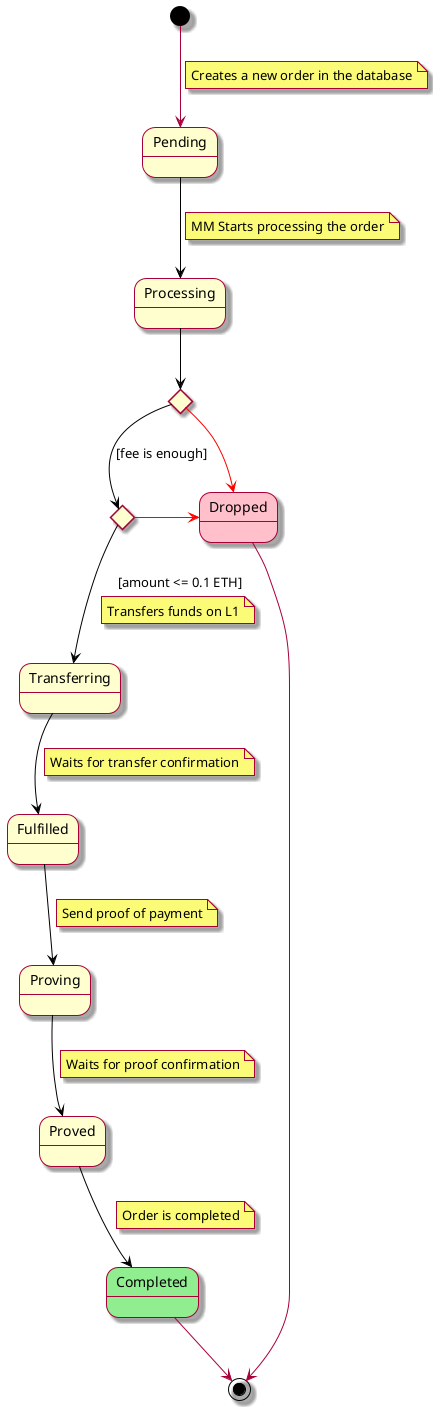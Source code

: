 @startuml

skin rose

State Pending
State Processing
State Transferring
State Fulfilled
State Proving
State Proved
State Completed #lightgreen
State Dropped #pink

[*] -d-> Pending
note on link
  Creates a new order in the database
end note

Pending -d[#black]-> Processing
note on link
  MM Starts processing the order
end note

State CheckFee <<choice>>
State CheckAmount <<choice>>
Processing -d[#black]-> CheckFee
CheckFee -d[#black]-> CheckAmount : [fee is enough]

CheckFee -r[#red]-> Dropped

CheckAmount -d[#black]-> Transferring : [amount <= 0.1 ETH]
note on link
  Transfers funds on L1
end note
CheckAmount -r[#red]-> Dropped

Transferring -d[#black]-> Fulfilled
note on link
  Waits for transfer confirmation
end note

Fulfilled -d[#black]-> Proving
note on link
  Send proof of payment
end note

Proving -d[#black]-> Proved
note on link
  Waits for proof confirmation
end note

Proved -d[#black]-> Completed
note on link
  Order is completed
end note

Completed -d-> [*]
Dropped --> [*]

@enduml
